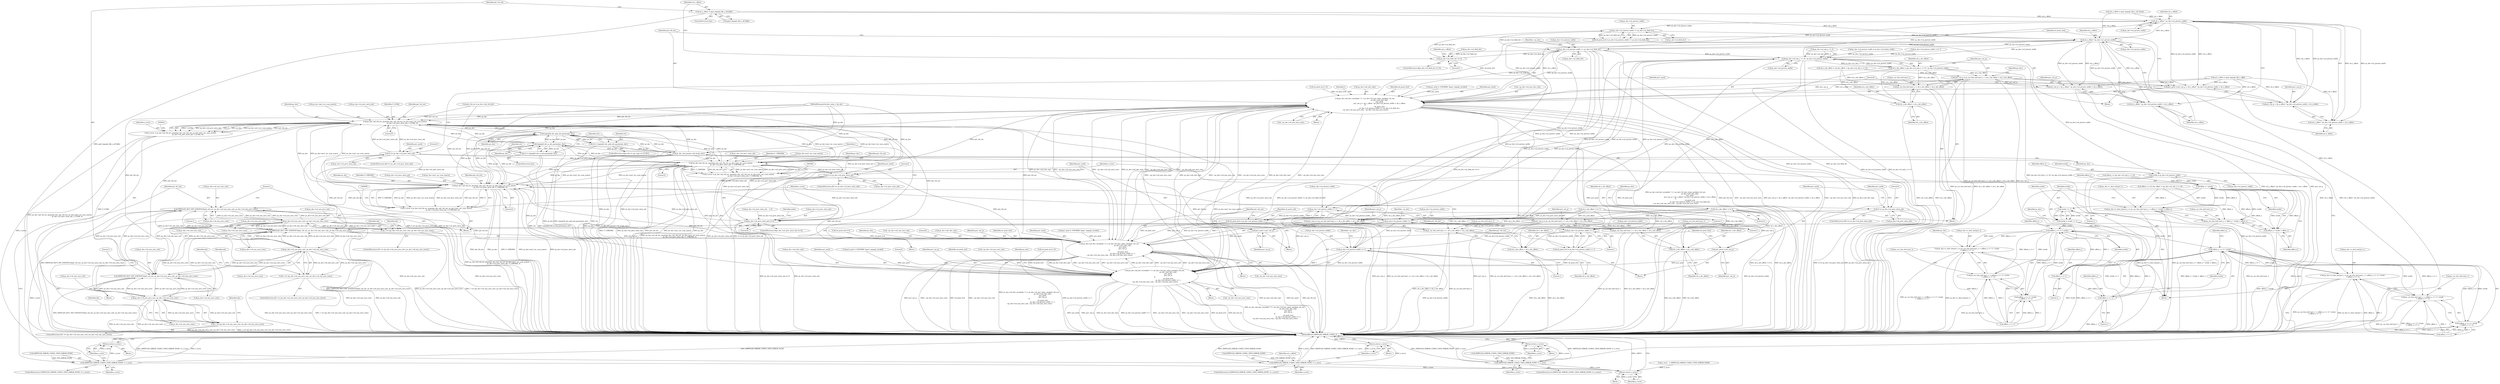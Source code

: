 digraph "0_Android_58a6822d7140137ce957c6d2fc20bae1374186c1@array" {
"1000446" [label="(Call,u4_y_offset = gai2_impeg2_blk_y_off_fld[i])"];
"1000490" [label="(Call,u4_y_offset * ps_dec->u2_picture_width)"];
"1000485" [label="(Call,pu1_pred = pu1_out_p + u4_y_offset * ps_dec->u2_picture_width + u4_x_offset)"];
"1000515" [label="(Call,ps_dec->pf_idct_recon[idx * 2 + ps_dec->i4_last_value_one](pi2_vld_out,\n                                                            ps_dec->ai2_idct_stg1,\n                                                            pu1_pred,\n                                                            pu1_out_p + u4_y_offset * ps_dec->u2_picture_width + u4_x_offset,\n 8,\n                                                            u4_pred_strd,\n                                                            ps_dec->u2_picture_width << ps_dec->u2_field_dct,\n ~ps_dec->u4_non_zero_cols, ~ps_dec->u4_non_zero_rows))"];
"1000409" [label="(Call,ps_dec->pf_vld_inv_quant(ps_dec, pi2_vld_out, ps_dec->pu1_inv_scan_matrix,\n                              ps_dec->u2_prev_intra_mb, Y_LUMA, 0))"];
"1000213" [label="(Call,impeg2d_dec_pnb_mb_params(ps_dec))"];
"1000211" [label="(Call,ret = impeg2d_dec_pnb_mb_params(ps_dec))"];
"1000218" [label="(Call,impeg2d_dec_p_mb_params(ps_dec))"];
"1000216" [label="(Call,ret = impeg2d_dec_p_mb_params(ps_dec))"];
"1000380" [label="(Call,ps_dec_mb_params->pf_mc(ps_dec))"];
"1000571" [label="(Call,ps_dec->pf_vld_inv_quant(ps_dec, pi2_vld_out, ps_dec->pu1_inv_scan_matrix,\n                          ps_dec->u2_prev_intra_mb, U_CHROMA, 0))"];
"1000569" [label="(Call,e_error = ps_dec->pf_vld_inv_quant(ps_dec, pi2_vld_out, ps_dec->pu1_inv_scan_matrix,\n                          ps_dec->u2_prev_intra_mb, U_CHROMA, 0))"];
"1000583" [label="(Call,(IMPEG2D_ERROR_CODES_T)IVD_ERROR_NONE != e_error)"];
"1000589" [label="(Return,return e_error;)"];
"1000840" [label="(Return,return e_error;)"];
"1000591" [label="(Call,IMPEG2D_IDCT_INP_STATISTICS(pi2_vld_out, ps_dec->u4_non_zero_cols, ps_dec->u4_non_zero_rows))"];
"1000604" [label="(Call,ps_dec->u4_non_zero_cols | ps_dec->u4_non_zero_rows)"];
"1000451" [label="(Call,IMPEG2D_IDCT_INP_STATISTICS(pi2_vld_out, ps_dec->u4_non_zero_cols, ps_dec->u4_non_zero_rows))"];
"1000464" [label="(Call,ps_dec->u4_non_zero_cols | ps_dec->u4_non_zero_rows)"];
"1000462" [label="(Call,1 == (ps_dec->u4_non_zero_cols | ps_dec->u4_non_zero_rows))"];
"1000705" [label="(Call,IMPEG2D_IDCT_INP_STATISTICS(pi2_vld_out, ps_dec->u4_non_zero_cols, ps_dec->u4_non_zero_rows))"];
"1000718" [label="(Call,ps_dec->u4_non_zero_cols | ps_dec->u4_non_zero_rows)"];
"1000716" [label="(Call,1 == (ps_dec->u4_non_zero_cols | ps_dec->u4_non_zero_rows))"];
"1000759" [label="(Call,ps_dec->pf_idct_recon[idx * 2 + ps_dec->i4_last_value_one](pi2_vld_out,\n                                                        ps_dec->ai2_idct_stg1,\n                                                        pu1_pred,\n                                                        pu1_out_p,\n 8,\n                                                        u4_pred_strd,\n                                                        ps_dec->u2_picture_width >> 1,\n ~ps_dec->u4_non_zero_cols, ~ps_dec->u4_non_zero_rows))"];
"1000645" [label="(Call,ps_dec->pf_idct_recon[idx * 2 + ps_dec->i4_last_value_one](pi2_vld_out,\n                                                        ps_dec->ai2_idct_stg1,\n                                                        pu1_pred,\n                                                        pu1_out_p,\n 8,\n                                                        u4_pred_strd,\n                                                        ps_dec->u2_picture_width >> 1,\n ~ps_dec->u4_non_zero_cols, ~ps_dec->u4_non_zero_rows))"];
"1000685" [label="(Call,ps_dec->pf_vld_inv_quant(ps_dec, pi2_vld_out, ps_dec->pu1_inv_scan_matrix,\n                          ps_dec->u2_prev_intra_mb, V_CHROMA, 0))"];
"1000683" [label="(Call,e_error = ps_dec->pf_vld_inv_quant(ps_dec, pi2_vld_out, ps_dec->pu1_inv_scan_matrix,\n                          ps_dec->u2_prev_intra_mb, V_CHROMA, 0))"];
"1000697" [label="(Call,(IMPEG2D_ERROR_CODES_T)IVD_ERROR_NONE != e_error)"];
"1000703" [label="(Return,return e_error;)"];
"1000733" [label="(Call,0 == ps_dec->u2_prev_intra_mb)"];
"1000261" [label="(Call,ps_dec->u2_prev_intra_mb == 0)"];
"1000602" [label="(Call,1 == (ps_dec->u4_non_zero_cols | ps_dec->u4_non_zero_rows))"];
"1000619" [label="(Call,0 == ps_dec->u2_prev_intra_mb)"];
"1000407" [label="(Call,e_error = ps_dec->pf_vld_inv_quant(ps_dec, pi2_vld_out, ps_dec->pu1_inv_scan_matrix,\n                              ps_dec->u2_prev_intra_mb, Y_LUMA, 0))"];
"1000421" [label="(Call,(IMPEG2D_ERROR_CODES_T)IVD_ERROR_NONE != e_error)"];
"1000427" [label="(Return,return e_error;)"];
"1000479" [label="(Call,0 == ps_dec->u2_prev_intra_mb)"];
"1000487" [label="(Call,pu1_out_p + u4_y_offset * ps_dec->u2_picture_width + u4_x_offset)"];
"1000489" [label="(Call,u4_y_offset * ps_dec->u2_picture_width + u4_x_offset)"];
"1000498" [label="(Call,ps_dec->u2_picture_width << ps_dec->u2_field_dct)"];
"1000496" [label="(Call,u4_pred_strd = ps_dec->u2_picture_width << ps_dec->u2_field_dct)"];
"1000524" [label="(Call,u4_y_offset * ps_dec->u2_picture_width)"];
"1000521" [label="(Call,pu1_out_p + u4_y_offset * ps_dec->u2_picture_width + u4_x_offset)"];
"1000523" [label="(Call,u4_y_offset * ps_dec->u2_picture_width + u4_x_offset)"];
"1000532" [label="(Call,ps_dec->u2_picture_width << ps_dec->u2_field_dct)"];
"1000242" [label="(Call,(ps_dec->u2_mb_y << 4) * ps_dec->u2_picture_width)"];
"1000240" [label="(Call,u4_y_dst_offset = (ps_dec->u2_mb_y << 4) * ps_dec->u2_picture_width)"];
"1000251" [label="(Call,pu1_out_p = ps_cur_frm_buf->pu1_y + u4_x_dst_offset + u4_y_dst_offset)"];
"1000253" [label="(Call,ps_cur_frm_buf->pu1_y + u4_x_dst_offset + u4_y_dst_offset)"];
"1000257" [label="(Call,u4_x_dst_offset + u4_y_dst_offset)"];
"1000548" [label="(Call,u4_y_dst_offset >>= 2)"];
"1000560" [label="(Call,pu1_out_p = ps_cur_frm_buf->pu1_u + u4_x_dst_offset + u4_y_dst_offset)"];
"1000625" [label="(Call,pu1_pred = pu1_out_p)"];
"1000562" [label="(Call,ps_cur_frm_buf->pu1_u + u4_x_dst_offset + u4_y_dst_offset)"];
"1000566" [label="(Call,u4_x_dst_offset + u4_y_dst_offset)"];
"1000674" [label="(Call,pu1_out_p = ps_cur_frm_buf->pu1_v + u4_x_dst_offset + u4_y_dst_offset)"];
"1000739" [label="(Call,pu1_pred = pu1_out_p)"];
"1000676" [label="(Call,ps_cur_frm_buf->pu1_v + u4_x_dst_offset + u4_y_dst_offset)"];
"1000680" [label="(Call,u4_x_dst_offset + u4_y_dst_offset)"];
"1000301" [label="(Call,stride = ps_dec->u2_picture_width)"];
"1000333" [label="(Call,offset_y * stride)"];
"1000322" [label="(Call,ps_dec->s_dest_buf.pu1_y = ps_cur_frm_buf->pu1_y + offset_y * stride + offset_x)"];
"1000328" [label="(Call,ps_cur_frm_buf->pu1_y + offset_y * stride + offset_x)"];
"1000332" [label="(Call,offset_y * stride + offset_x)"];
"1000339" [label="(Call,stride >> 1)"];
"1000337" [label="(Call,stride = stride >> 1)"];
"1000353" [label="(Call,(offset_y >> 1) * stride)"];
"1000342" [label="(Call,ps_dec->s_dest_buf.pu1_u = ps_cur_frm_buf->pu1_u + (offset_y >> 1) * stride\n + (offset_x >> 1))"];
"1000348" [label="(Call,ps_cur_frm_buf->pu1_u + (offset_y >> 1) * stride\n + (offset_x >> 1))"];
"1000352" [label="(Call,(offset_y >> 1) * stride\n + (offset_x >> 1))"];
"1000372" [label="(Call,(offset_y >> 1) * stride)"];
"1000361" [label="(Call,ps_dec->s_dest_buf.pu1_v = ps_cur_frm_buf->pu1_v + (offset_y >> 1) * stride\n + (offset_x >> 1))"];
"1000367" [label="(Call,ps_cur_frm_buf->pu1_v + (offset_y >> 1) * stride\n + (offset_x >> 1))"];
"1000371" [label="(Call,(offset_y >> 1) * stride\n + (offset_x >> 1))"];
"1000354" [label="(Call,offset_y >> 1)"];
"1000373" [label="(Call,offset_y >> 1)"];
"1000630" [label="(Call,ps_dec->u2_picture_width >> 1)"];
"1000628" [label="(Call,u4_pred_strd = ps_dec->u2_picture_width >> 1)"];
"1000654" [label="(Call,ps_dec->u2_picture_width >> 1)"];
"1000744" [label="(Call,ps_dec->u2_picture_width >> 1)"];
"1000742" [label="(Call,u4_pred_strd = ps_dec->u2_picture_width >> 1)"];
"1000768" [label="(Call,ps_dec->u2_picture_width >> 1)"];
"1000435" [label="(Call,ps_dec->u2_field_dct == 0)"];
"1000561" [label="(Identifier,pu1_out_p)"];
"1000761" [label="(Call,ps_dec->ai2_idct_stg1)"];
"1000265" [label="(Literal,0)"];
"1000453" [label="(Call,ps_dec->u4_non_zero_cols)"];
"1000715" [label="(ControlStructure,if(1 == (ps_dec->u4_non_zero_cols | ps_dec->u4_non_zero_rows)))"];
"1000681" [label="(Identifier,u4_x_dst_offset)"];
"1000515" [label="(Call,ps_dec->pf_idct_recon[idx * 2 + ps_dec->i4_last_value_one](pi2_vld_out,\n                                                            ps_dec->ai2_idct_stg1,\n                                                            pu1_pred,\n                                                            pu1_out_p + u4_y_offset * ps_dec->u2_picture_width + u4_x_offset,\n 8,\n                                                            u4_pred_strd,\n                                                            ps_dec->u2_picture_width << ps_dec->u2_field_dct,\n ~ps_dec->u4_non_zero_cols, ~ps_dec->u4_non_zero_rows))"];
"1000464" [label="(Call,ps_dec->u4_non_zero_cols | ps_dec->u4_non_zero_rows)"];
"1000243" [label="(Call,ps_dec->u2_mb_y << 4)"];
"1000340" [label="(Identifier,stride)"];
"1000533" [label="(Call,ps_dec->u2_picture_width)"];
"1000371" [label="(Call,(offset_y >> 1) * stride\n + (offset_x >> 1))"];
"1000375" [label="(Literal,1)"];
"1000590" [label="(Identifier,e_error)"];
"1000127" [label="(Call,pi2_vld_out = ps_dec->ai2_vld_buf)"];
"1000451" [label="(Call,IMPEG2D_IDCT_INP_STATISTICS(pi2_vld_out, ps_dec->u4_non_zero_cols, ps_dec->u4_non_zero_rows))"];
"1000764" [label="(Identifier,pu1_pred)"];
"1000526" [label="(Call,ps_dec->u2_picture_width)"];
"1000680" [label="(Call,u4_x_dst_offset + u4_y_dst_offset)"];
"1000686" [label="(Identifier,ps_dec)"];
"1000362" [label="(Call,ps_dec->s_dest_buf.pu1_v)"];
"1000628" [label="(Call,u4_pred_strd = ps_dec->u2_picture_width >> 1)"];
"1000582" [label="(ControlStructure,if ((IMPEG2D_ERROR_CODES_T)IVD_ERROR_NONE != e_error))"];
"1000376" [label="(Identifier,stride)"];
"1000573" [label="(Identifier,pi2_vld_out)"];
"1000487" [label="(Call,pu1_out_p + u4_y_offset * ps_dec->u2_picture_width + u4_x_offset)"];
"1000694" [label="(Identifier,V_CHROMA)"];
"1000495" [label="(Identifier,u4_x_offset)"];
"1000739" [label="(Call,pu1_pred = pu1_out_p)"];
"1000254" [label="(Call,ps_cur_frm_buf->pu1_y)"];
"1000555" [label="(Identifier,ps_dec)"];
"1000684" [label="(Identifier,e_error)"];
"1000691" [label="(Call,ps_dec->u2_prev_intra_mb)"];
"1000568" [label="(Identifier,u4_y_dst_offset)"];
"1000345" [label="(Identifier,ps_dec)"];
"1000485" [label="(Call,pu1_pred = pu1_out_p + u4_y_offset * ps_dec->u2_picture_width + u4_x_offset)"];
"1000675" [label="(Identifier,pu1_out_p)"];
"1000577" [label="(Call,ps_dec->u2_prev_intra_mb)"];
"1000492" [label="(Call,ps_dec->u2_picture_width)"];
"1000741" [label="(Identifier,pu1_out_p)"];
"1000377" [label="(Call,offset_x >> 1)"];
"1000713" [label="(Block,)"];
"1000352" [label="(Call,(offset_y >> 1) * stride\n + (offset_x >> 1))"];
"1000532" [label="(Call,ps_dec->u2_picture_width << ps_dec->u2_field_dct)"];
"1000734" [label="(Literal,0)"];
"1000752" [label="(Identifier,pu1_pred)"];
"1000415" [label="(Call,ps_dec->u2_prev_intra_mb)"];
"1000218" [label="(Call,impeg2d_dec_p_mb_params(ps_dec))"];
"1000336" [label="(Identifier,offset_x)"];
"1000601" [label="(ControlStructure,if(1 == (ps_dec->u4_non_zero_cols | ps_dec->u4_non_zero_rows)))"];
"1000491" [label="(Identifier,u4_y_offset)"];
"1000122" [label="(Call,e_error   = (IMPEG2D_ERROR_CODES_T)IVD_ERROR_NONE)"];
"1000702" [label="(Block,)"];
"1000436" [label="(Call,ps_dec->u2_field_dct)"];
"1000608" [label="(Call,ps_dec->u4_non_zero_rows)"];
"1000688" [label="(Call,ps_dec->pu1_inv_scan_matrix)"];
"1000658" [label="(Literal,1)"];
"1000517" [label="(Call,ps_dec->ai2_idct_stg1)"];
"1000748" [label="(Literal,1)"];
"1000703" [label="(Return,return e_error;)"];
"1000361" [label="(Call,ps_dec->s_dest_buf.pu1_v = ps_cur_frm_buf->pu1_v + (offset_y >> 1) * stride\n + (offset_x >> 1))"];
"1000726" [label="(Identifier,idx)"];
"1000542" [label="(Call,~ps_dec->u4_non_zero_rows)"];
"1000307" [label="(Identifier,offset_x)"];
"1000591" [label="(Call,IMPEG2D_IDCT_INP_STATISTICS(pi2_vld_out, ps_dec->u4_non_zero_cols, ps_dec->u4_non_zero_rows))"];
"1000776" [label="(Call,~ps_dec->u4_non_zero_rows)"];
"1000418" [label="(Identifier,Y_LUMA)"];
"1000479" [label="(Call,0 == ps_dec->u2_prev_intra_mb)"];
"1000625" [label="(Call,pu1_pred = pu1_out_p)"];
"1000751" [label="(Call,pu1_pred = (UWORD8 *)gau1_impeg2_zerobuf)"];
"1000683" [label="(Call,e_error = ps_dec->pf_vld_inv_quant(ps_dec, pi2_vld_out, ps_dec->pu1_inv_scan_matrix,\n                          ps_dec->u2_prev_intra_mb, V_CHROMA, 0))"];
"1000605" [label="(Call,ps_dec->u4_non_zero_cols)"];
"1000530" [label="(Literal,8)"];
"1000705" [label="(Call,IMPEG2D_IDCT_INP_STATISTICS(pi2_vld_out, ps_dec->u4_non_zero_cols, ps_dec->u4_non_zero_rows))"];
"1000650" [label="(Identifier,pu1_pred)"];
"1000502" [label="(Call,ps_dec->u2_field_dct)"];
"1000645" [label="(Call,ps_dec->pf_idct_recon[idx * 2 + ps_dec->i4_last_value_one](pi2_vld_out,\n                                                        ps_dec->ai2_idct_stg1,\n                                                        pu1_pred,\n                                                        pu1_out_p,\n 8,\n                                                        u4_pred_strd,\n                                                        ps_dec->u2_picture_width >> 1,\n ~ps_dec->u4_non_zero_cols, ~ps_dec->u4_non_zero_rows))"];
"1000620" [label="(Literal,0)"];
"1000583" [label="(Call,(IMPEG2D_ERROR_CODES_T)IVD_ERROR_NONE != e_error)"];
"1000302" [label="(Identifier,stride)"];
"1000461" [label="(ControlStructure,if(1 == (ps_dec->u4_non_zero_cols | ps_dec->u4_non_zero_rows)))"];
"1000359" [label="(Identifier,offset_x)"];
"1000421" [label="(Call,(IMPEG2D_ERROR_CODES_T)IVD_ERROR_NONE != e_error)"];
"1000634" [label="(Literal,1)"];
"1000435" [label="(Call,ps_dec->u2_field_dct == 0)"];
"1000587" [label="(Identifier,e_error)"];
"1000478" [label="(ControlStructure,if(0 == ps_dec->u2_prev_intra_mb))"];
"1000630" [label="(Call,ps_dec->u2_picture_width >> 1)"];
"1000498" [label="(Call,ps_dec->u2_picture_width << ps_dec->u2_field_dct)"];
"1000356" [label="(Literal,1)"];
"1000266" [label="(Block,)"];
"1000569" [label="(Call,e_error = ps_dec->pf_vld_inv_quant(ps_dec, pi2_vld_out, ps_dec->pu1_inv_scan_matrix,\n                          ps_dec->u2_prev_intra_mb, U_CHROMA, 0))"];
"1000212" [label="(Identifier,ret)"];
"1000205" [label="(ControlStructure,if(ps_dec->e_pic_type == B_PIC))"];
"1000354" [label="(Call,offset_y >> 1)"];
"1000253" [label="(Call,ps_cur_frm_buf->pu1_y + u4_x_dst_offset + u4_y_dst_offset)"];
"1000769" [label="(Call,ps_dec->u2_picture_width)"];
"1000603" [label="(Literal,1)"];
"1000716" [label="(Call,1 == (ps_dec->u4_non_zero_cols | ps_dec->u4_non_zero_rows))"];
"1000766" [label="(Literal,8)"];
"1000422" [label="(Call,(IMPEG2D_ERROR_CODES_T)IVD_ERROR_NONE)"];
"1000323" [label="(Call,ps_dec->s_dest_buf.pu1_y)"];
"1000677" [label="(Call,ps_cur_frm_buf->pu1_v)"];
"1000774" [label="(Identifier,~ps_dec)"];
"1000428" [label="(Identifier,e_error)"];
"1000531" [label="(Identifier,u4_pred_strd)"];
"1000637" [label="(Call,pu1_pred = (UWORD8 *)gau1_impeg2_zerobuf)"];
"1000760" [label="(Identifier,pi2_vld_out)"];
"1000536" [label="(Call,ps_dec->u2_field_dct)"];
"1000322" [label="(Call,ps_dec->s_dest_buf.pu1_y = ps_cur_frm_buf->pu1_y + offset_y * stride + offset_x)"];
"1000434" [label="(ControlStructure,if(ps_dec->u2_field_dct == 0))"];
"1000459" [label="(Block,)"];
"1000581" [label="(Literal,0)"];
"1000687" [label="(Identifier,pi2_vld_out)"];
"1000744" [label="(Call,ps_dec->u2_picture_width >> 1)"];
"1000216" [label="(Call,ret = impeg2d_dec_p_mb_params(ps_dec))"];
"1000349" [label="(Call,ps_cur_frm_buf->pu1_u)"];
"1000550" [label="(Literal,2)"];
"1000165" [label="(Call,ps_dec->u2_picture_width <<= 1)"];
"1000231" [label="(Call,u4_x_dst_offset = u4_frm_offset + (ps_dec->u2_mb_x << 4))"];
"1000481" [label="(Call,ps_dec->u2_prev_intra_mb)"];
"1000217" [label="(Identifier,ret)"];
"1000618" [label="(ControlStructure,if(0 == ps_dec->u2_prev_intra_mb))"];
"1000499" [label="(Call,ps_dec->u2_picture_width)"];
"1000259" [label="(Identifier,u4_y_dst_offset)"];
"1000353" [label="(Call,(offset_y >> 1) * stride)"];
"1000697" [label="(Call,(IMPEG2D_ERROR_CODES_T)IVD_ERROR_NONE != e_error)"];
"1000730" [label="(Identifier,idx)"];
"1000642" [label="(Call,u4_pred_strd = 8)"];
"1000772" [label="(Literal,1)"];
"1000674" [label="(Call,pu1_out_p = ps_cur_frm_buf->pu1_v + u4_x_dst_offset + u4_y_dst_offset)"];
"1000669" [label="(Identifier,ps_dec)"];
"1000682" [label="(Identifier,u4_y_dst_offset)"];
"1000329" [label="(Call,ps_cur_frm_buf->pu1_y)"];
"1000593" [label="(Call,ps_dec->u4_non_zero_cols)"];
"1000719" [label="(Call,ps_dec->u4_non_zero_cols)"];
"1000733" [label="(Call,0 == ps_dec->u2_prev_intra_mb)"];
"1000357" [label="(Identifier,stride)"];
"1000589" [label="(Return,return e_error;)"];
"1000521" [label="(Call,pu1_out_p + u4_y_offset * ps_dec->u2_picture_width + u4_x_offset)"];
"1000430" [label="(Identifier,u4_x_offset)"];
"1000710" [label="(Call,ps_dec->u4_non_zero_rows)"];
"1000373" [label="(Call,offset_y >> 1)"];
"1000448" [label="(Call,gai2_impeg2_blk_y_off_fld[i])"];
"1000105" [label="(MethodParameterIn,dec_state_t *ps_dec)"];
"1000446" [label="(Call,u4_y_offset = gai2_impeg2_blk_y_off_fld[i])"];
"1000765" [label="(Identifier,pu1_out_p)"];
"1000659" [label="(Call,~ps_dec->u4_non_zero_cols)"];
"1000695" [label="(Literal,0)"];
"1000559" [label="(Block,)"];
"1000488" [label="(Identifier,pu1_out_p)"];
"1000497" [label="(Identifier,u4_pred_strd)"];
"1000571" [label="(Call,ps_dec->pf_vld_inv_quant(ps_dec, pi2_vld_out, ps_dec->pu1_inv_scan_matrix,\n                          ps_dec->u2_prev_intra_mb, U_CHROMA, 0))"];
"1000740" [label="(Identifier,pu1_pred)"];
"1000529" [label="(Identifier,u4_x_offset)"];
"1000767" [label="(Identifier,u4_pred_strd)"];
"1000580" [label="(Identifier,U_CHROMA)"];
"1000463" [label="(Literal,1)"];
"1000439" [label="(Literal,0)"];
"1000507" [label="(Call,pu1_pred = (UWORD8 *)gau1_impeg2_zerobuf)"];
"1000685" [label="(Call,ps_dec->pf_vld_inv_quant(ps_dec, pi2_vld_out, ps_dec->pu1_inv_scan_matrix,\n                          ps_dec->u2_prev_intra_mb, V_CHROMA, 0))"];
"1000368" [label="(Call,ps_cur_frm_buf->pu1_v)"];
"1000355" [label="(Identifier,offset_y)"];
"1000486" [label="(Identifier,pu1_pred)"];
"1000106" [label="(Block,)"];
"1000221" [label="(Identifier,ret)"];
"1000151" [label="(Call,ps_dec->u2_picture_width = ps_dec->u2_frame_width)"];
"1000332" [label="(Call,offset_y * stride + offset_x)"];
"1000315" [label="(Call,offset_y = (ps_dec->u2_mb_y << 4))"];
"1000425" [label="(Identifier,e_error)"];
"1000374" [label="(Identifier,offset_y)"];
"1000722" [label="(Call,ps_dec->u4_non_zero_rows)"];
"1000696" [label="(ControlStructure,if ((IMPEG2D_ERROR_CODES_T)IVD_ERROR_NONE != e_error))"];
"1000599" [label="(Block,)"];
"1000380" [label="(Call,ps_dec_mb_params->pf_mc(ps_dec))"];
"1000616" [label="(Identifier,idx)"];
"1000743" [label="(Identifier,u4_pred_strd)"];
"1000426" [label="(Block,)"];
"1000588" [label="(Block,)"];
"1000570" [label="(Identifier,e_error)"];
"1000240" [label="(Call,u4_y_dst_offset = (ps_dec->u2_mb_y << 4) * ps_dec->u2_picture_width)"];
"1000141" [label="(Call,ps_dec->u2_prev_intra_mb    = 0)"];
"1000842" [label="(MethodReturn,IMPEG2D_ERROR_CODES_T)"];
"1000840" [label="(Return,return e_error;)"];
"1000520" [label="(Identifier,pu1_pred)"];
"1000629" [label="(Identifier,u4_pred_strd)"];
"1000407" [label="(Call,e_error = ps_dec->pf_vld_inv_quant(ps_dec, pi2_vld_out, ps_dec->pu1_inv_scan_matrix,\n                              ps_dec->u2_prev_intra_mb, Y_LUMA, 0))"];
"1000328" [label="(Call,ps_cur_frm_buf->pu1_y + offset_y * stride + offset_x)"];
"1000516" [label="(Identifier,pi2_vld_out)"];
"1000411" [label="(Identifier,pi2_vld_out)"];
"1000701" [label="(Identifier,e_error)"];
"1000408" [label="(Identifier,e_error)"];
"1000342" [label="(Call,ps_dec->s_dest_buf.pu1_u = ps_cur_frm_buf->pu1_u + (offset_y >> 1) * stride\n + (offset_x >> 1))"];
"1000631" [label="(Call,ps_dec->u2_picture_width)"];
"1000548" [label="(Call,u4_y_dst_offset >>= 2)"];
"1000419" [label="(Literal,0)"];
"1000257" [label="(Call,u4_x_dst_offset + u4_y_dst_offset)"];
"1000211" [label="(Call,ret = impeg2d_dec_pnb_mb_params(ps_dec))"];
"1000406" [label="(Block,)"];
"1000272" [label="(Identifier,index)"];
"1000241" [label="(Identifier,u4_y_dst_offset)"];
"1000263" [label="(Identifier,ps_dec)"];
"1000489" [label="(Call,u4_y_offset * ps_dec->u2_picture_width + u4_x_offset)"];
"1000627" [label="(Identifier,pu1_out_p)"];
"1000704" [label="(Identifier,e_error)"];
"1000626" [label="(Identifier,pu1_pred)"];
"1000335" [label="(Identifier,stride)"];
"1000745" [label="(Call,ps_dec->u2_picture_width)"];
"1000718" [label="(Call,ps_dec->u4_non_zero_cols | ps_dec->u4_non_zero_rows)"];
"1000183" [label="(Block,)"];
"1000348" [label="(Call,ps_cur_frm_buf->pu1_u + (offset_y >> 1) * stride\n + (offset_x >> 1))"];
"1000334" [label="(Identifier,offset_y)"];
"1000673" [label="(Block,)"];
"1000660" [label="(Identifier,~ps_dec)"];
"1000214" [label="(Identifier,ps_dec)"];
"1000364" [label="(Identifier,ps_dec)"];
"1000252" [label="(Identifier,pu1_out_p)"];
"1000574" [label="(Call,ps_dec->pu1_inv_scan_matrix)"];
"1000717" [label="(Literal,1)"];
"1000646" [label="(Identifier,pi2_vld_out)"];
"1000584" [label="(Call,(IMPEG2D_ERROR_CODES_T)IVD_ERROR_NONE)"];
"1000462" [label="(Call,1 == (ps_dec->u4_non_zero_cols | ps_dec->u4_non_zero_rows))"];
"1000706" [label="(Identifier,pi2_vld_out)"];
"1000768" [label="(Call,ps_dec->u2_picture_width >> 1)"];
"1000429" [label="(Call,u4_x_offset = gai2_impeg2_blk_x_off[i])"];
"1000248" [label="(Call,ps_dec->u2_picture_width)"];
"1000624" [label="(Block,)"];
"1000549" [label="(Identifier,u4_y_dst_offset)"];
"1000338" [label="(Identifier,stride)"];
"1000468" [label="(Call,ps_dec->u4_non_zero_rows)"];
"1000619" [label="(Call,0 == ps_dec->u2_prev_intra_mb)"];
"1000420" [label="(ControlStructure,if ((IMPEG2D_ERROR_CODES_T)IVD_ERROR_NONE != e_error))"];
"1000452" [label="(Identifier,pi2_vld_out)"];
"1000773" [label="(Call,~ps_dec->u4_non_zero_cols)"];
"1000496" [label="(Call,u4_pred_strd = ps_dec->u2_picture_width << ps_dec->u2_field_dct)"];
"1000456" [label="(Call,ps_dec->u4_non_zero_rows)"];
"1000781" [label="(Identifier,ps_dec)"];
"1000343" [label="(Call,ps_dec->s_dest_buf.pu1_u)"];
"1000742" [label="(Call,u4_pred_strd = ps_dec->u2_picture_width >> 1)"];
"1000476" [label="(Identifier,idx)"];
"1000638" [label="(Identifier,pu1_pred)"];
"1000563" [label="(Call,ps_cur_frm_buf->pu1_u)"];
"1000539" [label="(Call,~ps_dec->u4_non_zero_cols)"];
"1000219" [label="(Identifier,ps_dec)"];
"1000652" [label="(Literal,8)"];
"1000410" [label="(Identifier,ps_dec)"];
"1000655" [label="(Call,ps_dec->u2_picture_width)"];
"1000465" [label="(Call,ps_dec->u4_non_zero_cols)"];
"1000654" [label="(Call,ps_dec->u2_picture_width >> 1)"];
"1000303" [label="(Call,ps_dec->u2_picture_width)"];
"1000242" [label="(Call,(ps_dec->u2_mb_y << 4) * ps_dec->u2_picture_width)"];
"1000602" [label="(Call,1 == (ps_dec->u4_non_zero_cols | ps_dec->u4_non_zero_rows))"];
"1000545" [label="(Call,u4_x_dst_offset >>= 1)"];
"1000251" [label="(Call,pu1_out_p = ps_cur_frm_buf->pu1_y + u4_x_dst_offset + u4_y_dst_offset)"];
"1000333" [label="(Call,offset_y * stride)"];
"1000447" [label="(Identifier,u4_y_offset)"];
"1000604" [label="(Call,ps_dec->u4_non_zero_cols | ps_dec->u4_non_zero_rows)"];
"1000756" [label="(Call,u4_pred_strd = 8)"];
"1000525" [label="(Identifier,u4_y_offset)"];
"1000560" [label="(Call,pu1_out_p = ps_cur_frm_buf->pu1_u + u4_x_dst_offset + u4_y_dst_offset)"];
"1000647" [label="(Call,ps_dec->ai2_idct_stg1)"];
"1000213" [label="(Call,impeg2d_dec_pnb_mb_params(ps_dec))"];
"1000440" [label="(Call,u4_y_offset = gai2_impeg2_blk_y_off_frm[i])"];
"1000512" [label="(Call,u4_pred_strd = 8)"];
"1000651" [label="(Identifier,pu1_out_p)"];
"1000258" [label="(Identifier,u4_x_dst_offset)"];
"1000480" [label="(Literal,0)"];
"1000759" [label="(Call,ps_dec->pf_idct_recon[idx * 2 + ps_dec->i4_last_value_one](pi2_vld_out,\n                                                        ps_dec->ai2_idct_stg1,\n                                                        pu1_pred,\n                                                        pu1_out_p,\n 8,\n                                                        u4_pred_strd,\n                                                        ps_dec->u2_picture_width >> 1,\n ~ps_dec->u4_non_zero_cols, ~ps_dec->u4_non_zero_rows))"];
"1000662" [label="(Call,~ps_dec->u4_non_zero_rows)"];
"1000260" [label="(ControlStructure,if(ps_dec->u2_prev_intra_mb == 0))"];
"1000427" [label="(Return,return e_error;)"];
"1000738" [label="(Block,)"];
"1000262" [label="(Call,ps_dec->u2_prev_intra_mb)"];
"1000522" [label="(Identifier,pu1_out_p)"];
"1000301" [label="(Call,stride = ps_dec->u2_picture_width)"];
"1000441" [label="(Identifier,u4_y_offset)"];
"1000621" [label="(Call,ps_dec->u2_prev_intra_mb)"];
"1000390" [label="(Identifier,i)"];
"1000707" [label="(Call,ps_dec->u4_non_zero_cols)"];
"1000735" [label="(Call,ps_dec->u2_prev_intra_mb)"];
"1000540" [label="(Identifier,~ps_dec)"];
"1000562" [label="(Call,ps_cur_frm_buf->pu1_u + u4_x_dst_offset + u4_y_dst_offset)"];
"1000306" [label="(Call,offset_x = u4_frm_offset + (ps_dec->u2_mb_x << 4))"];
"1000367" [label="(Call,ps_cur_frm_buf->pu1_v + (offset_y >> 1) * stride\n + (offset_x >> 1))"];
"1000566" [label="(Call,u4_x_dst_offset + u4_y_dst_offset)"];
"1000524" [label="(Call,u4_y_offset * ps_dec->u2_picture_width)"];
"1000339" [label="(Call,stride >> 1)"];
"1000698" [label="(Call,(IMPEG2D_ERROR_CODES_T)IVD_ERROR_NONE)"];
"1000676" [label="(Call,ps_cur_frm_buf->pu1_v + u4_x_dst_offset + u4_y_dst_offset)"];
"1000592" [label="(Identifier,pi2_vld_out)"];
"1000378" [label="(Identifier,offset_x)"];
"1000358" [label="(Call,offset_x >> 1)"];
"1000596" [label="(Call,ps_dec->u4_non_zero_rows)"];
"1000445" [label="(ControlStructure,else)"];
"1000472" [label="(Identifier,idx)"];
"1000337" [label="(Call,stride = stride >> 1)"];
"1000261" [label="(Call,ps_dec->u2_prev_intra_mb == 0)"];
"1000381" [label="(Identifier,ps_dec)"];
"1000732" [label="(ControlStructure,if(0 == ps_dec->u2_prev_intra_mb))"];
"1000612" [label="(Identifier,idx)"];
"1000384" [label="(Identifier,i)"];
"1000341" [label="(Literal,1)"];
"1000372" [label="(Call,(offset_y >> 1) * stride)"];
"1000508" [label="(Identifier,pu1_pred)"];
"1000523" [label="(Call,u4_y_offset * ps_dec->u2_picture_width + u4_x_offset)"];
"1000484" [label="(Block,)"];
"1000572" [label="(Identifier,ps_dec)"];
"1000841" [label="(Identifier,e_error)"];
"1000412" [label="(Call,ps_dec->pu1_inv_scan_matrix)"];
"1000653" [label="(Identifier,u4_pred_strd)"];
"1000409" [label="(Call,ps_dec->pf_vld_inv_quant(ps_dec, pi2_vld_out, ps_dec->pu1_inv_scan_matrix,\n                              ps_dec->u2_prev_intra_mb, Y_LUMA, 0))"];
"1000567" [label="(Identifier,u4_x_dst_offset)"];
"1000215" [label="(ControlStructure,else)"];
"1000490" [label="(Call,u4_y_offset * ps_dec->u2_picture_width)"];
"1000446" -> "1000445"  [label="AST: "];
"1000446" -> "1000448"  [label="CFG: "];
"1000447" -> "1000446"  [label="AST: "];
"1000448" -> "1000446"  [label="AST: "];
"1000452" -> "1000446"  [label="CFG: "];
"1000446" -> "1000842"  [label="DDG: gai2_impeg2_blk_y_off_fld[i]"];
"1000446" -> "1000490"  [label="DDG: u4_y_offset"];
"1000446" -> "1000524"  [label="DDG: u4_y_offset"];
"1000490" -> "1000489"  [label="AST: "];
"1000490" -> "1000492"  [label="CFG: "];
"1000491" -> "1000490"  [label="AST: "];
"1000492" -> "1000490"  [label="AST: "];
"1000495" -> "1000490"  [label="CFG: "];
"1000490" -> "1000485"  [label="DDG: u4_y_offset"];
"1000490" -> "1000485"  [label="DDG: ps_dec->u2_picture_width"];
"1000490" -> "1000487"  [label="DDG: u4_y_offset"];
"1000490" -> "1000487"  [label="DDG: ps_dec->u2_picture_width"];
"1000490" -> "1000489"  [label="DDG: u4_y_offset"];
"1000490" -> "1000489"  [label="DDG: ps_dec->u2_picture_width"];
"1000440" -> "1000490"  [label="DDG: u4_y_offset"];
"1000242" -> "1000490"  [label="DDG: ps_dec->u2_picture_width"];
"1000532" -> "1000490"  [label="DDG: ps_dec->u2_picture_width"];
"1000490" -> "1000498"  [label="DDG: ps_dec->u2_picture_width"];
"1000490" -> "1000524"  [label="DDG: u4_y_offset"];
"1000485" -> "1000484"  [label="AST: "];
"1000485" -> "1000487"  [label="CFG: "];
"1000486" -> "1000485"  [label="AST: "];
"1000487" -> "1000485"  [label="AST: "];
"1000497" -> "1000485"  [label="CFG: "];
"1000251" -> "1000485"  [label="DDG: pu1_out_p"];
"1000429" -> "1000485"  [label="DDG: u4_x_offset"];
"1000485" -> "1000515"  [label="DDG: pu1_pred"];
"1000515" -> "1000459"  [label="AST: "];
"1000515" -> "1000542"  [label="CFG: "];
"1000516" -> "1000515"  [label="AST: "];
"1000517" -> "1000515"  [label="AST: "];
"1000520" -> "1000515"  [label="AST: "];
"1000521" -> "1000515"  [label="AST: "];
"1000530" -> "1000515"  [label="AST: "];
"1000531" -> "1000515"  [label="AST: "];
"1000532" -> "1000515"  [label="AST: "];
"1000539" -> "1000515"  [label="AST: "];
"1000542" -> "1000515"  [label="AST: "];
"1000390" -> "1000515"  [label="CFG: "];
"1000515" -> "1000842"  [label="DDG: pu1_pred"];
"1000515" -> "1000842"  [label="DDG: u4_pred_strd"];
"1000515" -> "1000842"  [label="DDG: ps_dec->pf_idct_recon[idx * 2 + ps_dec->i4_last_value_one](pi2_vld_out,\n                                                            ps_dec->ai2_idct_stg1,\n                                                            pu1_pred,\n                                                            pu1_out_p + u4_y_offset * ps_dec->u2_picture_width + u4_x_offset,\n 8,\n                                                            u4_pred_strd,\n                                                            ps_dec->u2_picture_width << ps_dec->u2_field_dct,\n ~ps_dec->u4_non_zero_cols, ~ps_dec->u4_non_zero_rows)"];
"1000515" -> "1000842"  [label="DDG: pi2_vld_out"];
"1000515" -> "1000842"  [label="DDG: ~ps_dec->u4_non_zero_rows"];
"1000515" -> "1000842"  [label="DDG: pu1_out_p + u4_y_offset * ps_dec->u2_picture_width + u4_x_offset"];
"1000515" -> "1000842"  [label="DDG: ~ps_dec->u4_non_zero_cols"];
"1000515" -> "1000842"  [label="DDG: ps_dec->ai2_idct_stg1"];
"1000515" -> "1000842"  [label="DDG: ps_dec->u2_picture_width << ps_dec->u2_field_dct"];
"1000515" -> "1000409"  [label="DDG: pi2_vld_out"];
"1000451" -> "1000515"  [label="DDG: pi2_vld_out"];
"1000645" -> "1000515"  [label="DDG: ps_dec->ai2_idct_stg1"];
"1000645" -> "1000515"  [label="DDG: ~ps_dec->u4_non_zero_cols"];
"1000645" -> "1000515"  [label="DDG: ~ps_dec->u4_non_zero_rows"];
"1000759" -> "1000515"  [label="DDG: ps_dec->ai2_idct_stg1"];
"1000759" -> "1000515"  [label="DDG: ~ps_dec->u4_non_zero_cols"];
"1000759" -> "1000515"  [label="DDG: ~ps_dec->u4_non_zero_rows"];
"1000507" -> "1000515"  [label="DDG: pu1_pred"];
"1000251" -> "1000515"  [label="DDG: pu1_out_p"];
"1000524" -> "1000515"  [label="DDG: u4_y_offset"];
"1000524" -> "1000515"  [label="DDG: ps_dec->u2_picture_width"];
"1000429" -> "1000515"  [label="DDG: u4_x_offset"];
"1000512" -> "1000515"  [label="DDG: u4_pred_strd"];
"1000496" -> "1000515"  [label="DDG: u4_pred_strd"];
"1000532" -> "1000515"  [label="DDG: ps_dec->u2_picture_width"];
"1000532" -> "1000515"  [label="DDG: ps_dec->u2_field_dct"];
"1000515" -> "1000571"  [label="DDG: pi2_vld_out"];
"1000515" -> "1000645"  [label="DDG: ps_dec->ai2_idct_stg1"];
"1000515" -> "1000645"  [label="DDG: ~ps_dec->u4_non_zero_cols"];
"1000515" -> "1000645"  [label="DDG: ~ps_dec->u4_non_zero_rows"];
"1000515" -> "1000685"  [label="DDG: pi2_vld_out"];
"1000515" -> "1000759"  [label="DDG: ps_dec->ai2_idct_stg1"];
"1000515" -> "1000759"  [label="DDG: ~ps_dec->u4_non_zero_cols"];
"1000515" -> "1000759"  [label="DDG: ~ps_dec->u4_non_zero_rows"];
"1000409" -> "1000407"  [label="AST: "];
"1000409" -> "1000419"  [label="CFG: "];
"1000410" -> "1000409"  [label="AST: "];
"1000411" -> "1000409"  [label="AST: "];
"1000412" -> "1000409"  [label="AST: "];
"1000415" -> "1000409"  [label="AST: "];
"1000418" -> "1000409"  [label="AST: "];
"1000419" -> "1000409"  [label="AST: "];
"1000407" -> "1000409"  [label="CFG: "];
"1000409" -> "1000842"  [label="DDG: pi2_vld_out"];
"1000409" -> "1000842"  [label="DDG: ps_dec->pu1_inv_scan_matrix"];
"1000409" -> "1000842"  [label="DDG: Y_LUMA"];
"1000409" -> "1000842"  [label="DDG: ps_dec"];
"1000409" -> "1000842"  [label="DDG: ps_dec->u2_prev_intra_mb"];
"1000409" -> "1000213"  [label="DDG: ps_dec"];
"1000409" -> "1000218"  [label="DDG: ps_dec"];
"1000409" -> "1000407"  [label="DDG: Y_LUMA"];
"1000409" -> "1000407"  [label="DDG: ps_dec->u2_prev_intra_mb"];
"1000409" -> "1000407"  [label="DDG: 0"];
"1000409" -> "1000407"  [label="DDG: ps_dec"];
"1000409" -> "1000407"  [label="DDG: ps_dec->pu1_inv_scan_matrix"];
"1000409" -> "1000407"  [label="DDG: pi2_vld_out"];
"1000213" -> "1000409"  [label="DDG: ps_dec"];
"1000380" -> "1000409"  [label="DDG: ps_dec"];
"1000218" -> "1000409"  [label="DDG: ps_dec"];
"1000105" -> "1000409"  [label="DDG: ps_dec"];
"1000645" -> "1000409"  [label="DDG: pi2_vld_out"];
"1000759" -> "1000409"  [label="DDG: pi2_vld_out"];
"1000127" -> "1000409"  [label="DDG: pi2_vld_out"];
"1000571" -> "1000409"  [label="DDG: ps_dec->pu1_inv_scan_matrix"];
"1000685" -> "1000409"  [label="DDG: ps_dec->pu1_inv_scan_matrix"];
"1000261" -> "1000409"  [label="DDG: ps_dec->u2_prev_intra_mb"];
"1000479" -> "1000409"  [label="DDG: ps_dec->u2_prev_intra_mb"];
"1000409" -> "1000451"  [label="DDG: pi2_vld_out"];
"1000409" -> "1000479"  [label="DDG: ps_dec->u2_prev_intra_mb"];
"1000409" -> "1000571"  [label="DDG: ps_dec"];
"1000409" -> "1000571"  [label="DDG: ps_dec->pu1_inv_scan_matrix"];
"1000409" -> "1000685"  [label="DDG: ps_dec"];
"1000409" -> "1000685"  [label="DDG: ps_dec->pu1_inv_scan_matrix"];
"1000213" -> "1000211"  [label="AST: "];
"1000213" -> "1000214"  [label="CFG: "];
"1000214" -> "1000213"  [label="AST: "];
"1000211" -> "1000213"  [label="CFG: "];
"1000213" -> "1000842"  [label="DDG: ps_dec"];
"1000213" -> "1000211"  [label="DDG: ps_dec"];
"1000685" -> "1000213"  [label="DDG: ps_dec"];
"1000380" -> "1000213"  [label="DDG: ps_dec"];
"1000218" -> "1000213"  [label="DDG: ps_dec"];
"1000571" -> "1000213"  [label="DDG: ps_dec"];
"1000105" -> "1000213"  [label="DDG: ps_dec"];
"1000213" -> "1000218"  [label="DDG: ps_dec"];
"1000213" -> "1000380"  [label="DDG: ps_dec"];
"1000213" -> "1000571"  [label="DDG: ps_dec"];
"1000213" -> "1000685"  [label="DDG: ps_dec"];
"1000211" -> "1000205"  [label="AST: "];
"1000212" -> "1000211"  [label="AST: "];
"1000221" -> "1000211"  [label="CFG: "];
"1000211" -> "1000842"  [label="DDG: ret"];
"1000211" -> "1000842"  [label="DDG: impeg2d_dec_pnb_mb_params(ps_dec)"];
"1000218" -> "1000216"  [label="AST: "];
"1000218" -> "1000219"  [label="CFG: "];
"1000219" -> "1000218"  [label="AST: "];
"1000216" -> "1000218"  [label="CFG: "];
"1000218" -> "1000842"  [label="DDG: ps_dec"];
"1000218" -> "1000216"  [label="DDG: ps_dec"];
"1000685" -> "1000218"  [label="DDG: ps_dec"];
"1000380" -> "1000218"  [label="DDG: ps_dec"];
"1000571" -> "1000218"  [label="DDG: ps_dec"];
"1000105" -> "1000218"  [label="DDG: ps_dec"];
"1000218" -> "1000380"  [label="DDG: ps_dec"];
"1000218" -> "1000571"  [label="DDG: ps_dec"];
"1000218" -> "1000685"  [label="DDG: ps_dec"];
"1000216" -> "1000215"  [label="AST: "];
"1000217" -> "1000216"  [label="AST: "];
"1000221" -> "1000216"  [label="CFG: "];
"1000216" -> "1000842"  [label="DDG: ret"];
"1000216" -> "1000842"  [label="DDG: impeg2d_dec_p_mb_params(ps_dec)"];
"1000380" -> "1000266"  [label="AST: "];
"1000380" -> "1000381"  [label="CFG: "];
"1000381" -> "1000380"  [label="AST: "];
"1000384" -> "1000380"  [label="CFG: "];
"1000380" -> "1000842"  [label="DDG: ps_dec_mb_params->pf_mc(ps_dec)"];
"1000380" -> "1000842"  [label="DDG: ps_dec"];
"1000105" -> "1000380"  [label="DDG: ps_dec"];
"1000380" -> "1000571"  [label="DDG: ps_dec"];
"1000380" -> "1000685"  [label="DDG: ps_dec"];
"1000571" -> "1000569"  [label="AST: "];
"1000571" -> "1000581"  [label="CFG: "];
"1000572" -> "1000571"  [label="AST: "];
"1000573" -> "1000571"  [label="AST: "];
"1000574" -> "1000571"  [label="AST: "];
"1000577" -> "1000571"  [label="AST: "];
"1000580" -> "1000571"  [label="AST: "];
"1000581" -> "1000571"  [label="AST: "];
"1000569" -> "1000571"  [label="CFG: "];
"1000571" -> "1000842"  [label="DDG: U_CHROMA"];
"1000571" -> "1000842"  [label="DDG: ps_dec->u2_prev_intra_mb"];
"1000571" -> "1000842"  [label="DDG: ps_dec->pu1_inv_scan_matrix"];
"1000571" -> "1000842"  [label="DDG: ps_dec"];
"1000571" -> "1000842"  [label="DDG: pi2_vld_out"];
"1000571" -> "1000569"  [label="DDG: ps_dec->pu1_inv_scan_matrix"];
"1000571" -> "1000569"  [label="DDG: ps_dec->u2_prev_intra_mb"];
"1000571" -> "1000569"  [label="DDG: ps_dec"];
"1000571" -> "1000569"  [label="DDG: 0"];
"1000571" -> "1000569"  [label="DDG: U_CHROMA"];
"1000571" -> "1000569"  [label="DDG: pi2_vld_out"];
"1000105" -> "1000571"  [label="DDG: ps_dec"];
"1000645" -> "1000571"  [label="DDG: pi2_vld_out"];
"1000759" -> "1000571"  [label="DDG: pi2_vld_out"];
"1000127" -> "1000571"  [label="DDG: pi2_vld_out"];
"1000685" -> "1000571"  [label="DDG: ps_dec->pu1_inv_scan_matrix"];
"1000261" -> "1000571"  [label="DDG: ps_dec->u2_prev_intra_mb"];
"1000479" -> "1000571"  [label="DDG: ps_dec->u2_prev_intra_mb"];
"1000571" -> "1000591"  [label="DDG: pi2_vld_out"];
"1000571" -> "1000619"  [label="DDG: ps_dec->u2_prev_intra_mb"];
"1000571" -> "1000685"  [label="DDG: ps_dec"];
"1000571" -> "1000685"  [label="DDG: ps_dec->pu1_inv_scan_matrix"];
"1000569" -> "1000559"  [label="AST: "];
"1000570" -> "1000569"  [label="AST: "];
"1000585" -> "1000569"  [label="CFG: "];
"1000569" -> "1000842"  [label="DDG: ps_dec->pf_vld_inv_quant(ps_dec, pi2_vld_out, ps_dec->pu1_inv_scan_matrix,\n                          ps_dec->u2_prev_intra_mb, U_CHROMA, 0)"];
"1000569" -> "1000583"  [label="DDG: e_error"];
"1000583" -> "1000582"  [label="AST: "];
"1000583" -> "1000587"  [label="CFG: "];
"1000584" -> "1000583"  [label="AST: "];
"1000587" -> "1000583"  [label="AST: "];
"1000590" -> "1000583"  [label="CFG: "];
"1000592" -> "1000583"  [label="CFG: "];
"1000583" -> "1000842"  [label="DDG: (IMPEG2D_ERROR_CODES_T)IVD_ERROR_NONE != e_error"];
"1000583" -> "1000842"  [label="DDG: (IMPEG2D_ERROR_CODES_T)IVD_ERROR_NONE"];
"1000583" -> "1000842"  [label="DDG: e_error"];
"1000584" -> "1000583"  [label="DDG: IVD_ERROR_NONE"];
"1000583" -> "1000589"  [label="DDG: e_error"];
"1000583" -> "1000840"  [label="DDG: e_error"];
"1000589" -> "1000588"  [label="AST: "];
"1000589" -> "1000590"  [label="CFG: "];
"1000590" -> "1000589"  [label="AST: "];
"1000842" -> "1000589"  [label="CFG: "];
"1000589" -> "1000842"  [label="DDG: <RET>"];
"1000590" -> "1000589"  [label="DDG: e_error"];
"1000840" -> "1000106"  [label="AST: "];
"1000840" -> "1000841"  [label="CFG: "];
"1000841" -> "1000840"  [label="AST: "];
"1000842" -> "1000840"  [label="CFG: "];
"1000840" -> "1000842"  [label="DDG: <RET>"];
"1000841" -> "1000840"  [label="DDG: e_error"];
"1000421" -> "1000840"  [label="DDG: e_error"];
"1000122" -> "1000840"  [label="DDG: e_error"];
"1000697" -> "1000840"  [label="DDG: e_error"];
"1000591" -> "1000559"  [label="AST: "];
"1000591" -> "1000596"  [label="CFG: "];
"1000592" -> "1000591"  [label="AST: "];
"1000593" -> "1000591"  [label="AST: "];
"1000596" -> "1000591"  [label="AST: "];
"1000603" -> "1000591"  [label="CFG: "];
"1000591" -> "1000842"  [label="DDG: IMPEG2D_IDCT_INP_STATISTICS(pi2_vld_out, ps_dec->u4_non_zero_cols, ps_dec->u4_non_zero_rows)"];
"1000464" -> "1000591"  [label="DDG: ps_dec->u4_non_zero_cols"];
"1000464" -> "1000591"  [label="DDG: ps_dec->u4_non_zero_rows"];
"1000604" -> "1000591"  [label="DDG: ps_dec->u4_non_zero_cols"];
"1000604" -> "1000591"  [label="DDG: ps_dec->u4_non_zero_rows"];
"1000718" -> "1000591"  [label="DDG: ps_dec->u4_non_zero_cols"];
"1000718" -> "1000591"  [label="DDG: ps_dec->u4_non_zero_rows"];
"1000591" -> "1000604"  [label="DDG: ps_dec->u4_non_zero_cols"];
"1000591" -> "1000604"  [label="DDG: ps_dec->u4_non_zero_rows"];
"1000591" -> "1000645"  [label="DDG: pi2_vld_out"];
"1000604" -> "1000602"  [label="AST: "];
"1000604" -> "1000608"  [label="CFG: "];
"1000605" -> "1000604"  [label="AST: "];
"1000608" -> "1000604"  [label="AST: "];
"1000602" -> "1000604"  [label="CFG: "];
"1000604" -> "1000842"  [label="DDG: ps_dec->u4_non_zero_rows"];
"1000604" -> "1000842"  [label="DDG: ps_dec->u4_non_zero_cols"];
"1000604" -> "1000451"  [label="DDG: ps_dec->u4_non_zero_cols"];
"1000604" -> "1000451"  [label="DDG: ps_dec->u4_non_zero_rows"];
"1000604" -> "1000602"  [label="DDG: ps_dec->u4_non_zero_cols"];
"1000604" -> "1000602"  [label="DDG: ps_dec->u4_non_zero_rows"];
"1000604" -> "1000705"  [label="DDG: ps_dec->u4_non_zero_cols"];
"1000604" -> "1000705"  [label="DDG: ps_dec->u4_non_zero_rows"];
"1000451" -> "1000406"  [label="AST: "];
"1000451" -> "1000456"  [label="CFG: "];
"1000452" -> "1000451"  [label="AST: "];
"1000453" -> "1000451"  [label="AST: "];
"1000456" -> "1000451"  [label="AST: "];
"1000463" -> "1000451"  [label="CFG: "];
"1000451" -> "1000842"  [label="DDG: IMPEG2D_IDCT_INP_STATISTICS(pi2_vld_out, ps_dec->u4_non_zero_cols, ps_dec->u4_non_zero_rows)"];
"1000464" -> "1000451"  [label="DDG: ps_dec->u4_non_zero_cols"];
"1000464" -> "1000451"  [label="DDG: ps_dec->u4_non_zero_rows"];
"1000718" -> "1000451"  [label="DDG: ps_dec->u4_non_zero_cols"];
"1000718" -> "1000451"  [label="DDG: ps_dec->u4_non_zero_rows"];
"1000451" -> "1000464"  [label="DDG: ps_dec->u4_non_zero_cols"];
"1000451" -> "1000464"  [label="DDG: ps_dec->u4_non_zero_rows"];
"1000464" -> "1000462"  [label="AST: "];
"1000464" -> "1000468"  [label="CFG: "];
"1000465" -> "1000464"  [label="AST: "];
"1000468" -> "1000464"  [label="AST: "];
"1000462" -> "1000464"  [label="CFG: "];
"1000464" -> "1000842"  [label="DDG: ps_dec->u4_non_zero_cols"];
"1000464" -> "1000842"  [label="DDG: ps_dec->u4_non_zero_rows"];
"1000464" -> "1000462"  [label="DDG: ps_dec->u4_non_zero_cols"];
"1000464" -> "1000462"  [label="DDG: ps_dec->u4_non_zero_rows"];
"1000464" -> "1000705"  [label="DDG: ps_dec->u4_non_zero_cols"];
"1000464" -> "1000705"  [label="DDG: ps_dec->u4_non_zero_rows"];
"1000462" -> "1000461"  [label="AST: "];
"1000463" -> "1000462"  [label="AST: "];
"1000472" -> "1000462"  [label="CFG: "];
"1000476" -> "1000462"  [label="CFG: "];
"1000462" -> "1000842"  [label="DDG: ps_dec->u4_non_zero_cols | ps_dec->u4_non_zero_rows"];
"1000462" -> "1000842"  [label="DDG: 1 == (ps_dec->u4_non_zero_cols | ps_dec->u4_non_zero_rows)"];
"1000705" -> "1000673"  [label="AST: "];
"1000705" -> "1000710"  [label="CFG: "];
"1000706" -> "1000705"  [label="AST: "];
"1000707" -> "1000705"  [label="AST: "];
"1000710" -> "1000705"  [label="AST: "];
"1000717" -> "1000705"  [label="CFG: "];
"1000705" -> "1000842"  [label="DDG: IMPEG2D_IDCT_INP_STATISTICS(pi2_vld_out, ps_dec->u4_non_zero_cols, ps_dec->u4_non_zero_rows)"];
"1000685" -> "1000705"  [label="DDG: pi2_vld_out"];
"1000718" -> "1000705"  [label="DDG: ps_dec->u4_non_zero_cols"];
"1000718" -> "1000705"  [label="DDG: ps_dec->u4_non_zero_rows"];
"1000705" -> "1000718"  [label="DDG: ps_dec->u4_non_zero_cols"];
"1000705" -> "1000718"  [label="DDG: ps_dec->u4_non_zero_rows"];
"1000705" -> "1000759"  [label="DDG: pi2_vld_out"];
"1000718" -> "1000716"  [label="AST: "];
"1000718" -> "1000722"  [label="CFG: "];
"1000719" -> "1000718"  [label="AST: "];
"1000722" -> "1000718"  [label="AST: "];
"1000716" -> "1000718"  [label="CFG: "];
"1000718" -> "1000842"  [label="DDG: ps_dec->u4_non_zero_cols"];
"1000718" -> "1000842"  [label="DDG: ps_dec->u4_non_zero_rows"];
"1000718" -> "1000716"  [label="DDG: ps_dec->u4_non_zero_cols"];
"1000718" -> "1000716"  [label="DDG: ps_dec->u4_non_zero_rows"];
"1000716" -> "1000715"  [label="AST: "];
"1000717" -> "1000716"  [label="AST: "];
"1000726" -> "1000716"  [label="CFG: "];
"1000730" -> "1000716"  [label="CFG: "];
"1000716" -> "1000842"  [label="DDG: 1 == (ps_dec->u4_non_zero_cols | ps_dec->u4_non_zero_rows)"];
"1000716" -> "1000842"  [label="DDG: ps_dec->u4_non_zero_cols | ps_dec->u4_non_zero_rows"];
"1000759" -> "1000713"  [label="AST: "];
"1000759" -> "1000776"  [label="CFG: "];
"1000760" -> "1000759"  [label="AST: "];
"1000761" -> "1000759"  [label="AST: "];
"1000764" -> "1000759"  [label="AST: "];
"1000765" -> "1000759"  [label="AST: "];
"1000766" -> "1000759"  [label="AST: "];
"1000767" -> "1000759"  [label="AST: "];
"1000768" -> "1000759"  [label="AST: "];
"1000773" -> "1000759"  [label="AST: "];
"1000776" -> "1000759"  [label="AST: "];
"1000781" -> "1000759"  [label="CFG: "];
"1000759" -> "1000842"  [label="DDG: ~ps_dec->u4_non_zero_cols"];
"1000759" -> "1000842"  [label="DDG: ~ps_dec->u4_non_zero_rows"];
"1000759" -> "1000842"  [label="DDG: u4_pred_strd"];
"1000759" -> "1000842"  [label="DDG: pi2_vld_out"];
"1000759" -> "1000842"  [label="DDG: ps_dec->pf_idct_recon[idx * 2 + ps_dec->i4_last_value_one](pi2_vld_out,\n                                                        ps_dec->ai2_idct_stg1,\n                                                        pu1_pred,\n                                                        pu1_out_p,\n 8,\n                                                        u4_pred_strd,\n                                                        ps_dec->u2_picture_width >> 1,\n ~ps_dec->u4_non_zero_cols, ~ps_dec->u4_non_zero_rows)"];
"1000759" -> "1000842"  [label="DDG: pu1_pred"];
"1000759" -> "1000842"  [label="DDG: pu1_out_p"];
"1000759" -> "1000842"  [label="DDG: ps_dec->ai2_idct_stg1"];
"1000759" -> "1000842"  [label="DDG: ps_dec->u2_picture_width >> 1"];
"1000759" -> "1000645"  [label="DDG: ps_dec->ai2_idct_stg1"];
"1000759" -> "1000645"  [label="DDG: ~ps_dec->u4_non_zero_cols"];
"1000759" -> "1000645"  [label="DDG: ~ps_dec->u4_non_zero_rows"];
"1000759" -> "1000685"  [label="DDG: pi2_vld_out"];
"1000645" -> "1000759"  [label="DDG: ps_dec->ai2_idct_stg1"];
"1000645" -> "1000759"  [label="DDG: ~ps_dec->u4_non_zero_cols"];
"1000645" -> "1000759"  [label="DDG: ~ps_dec->u4_non_zero_rows"];
"1000739" -> "1000759"  [label="DDG: pu1_pred"];
"1000751" -> "1000759"  [label="DDG: pu1_pred"];
"1000674" -> "1000759"  [label="DDG: pu1_out_p"];
"1000756" -> "1000759"  [label="DDG: u4_pred_strd"];
"1000742" -> "1000759"  [label="DDG: u4_pred_strd"];
"1000768" -> "1000759"  [label="DDG: ps_dec->u2_picture_width"];
"1000768" -> "1000759"  [label="DDG: 1"];
"1000645" -> "1000599"  [label="AST: "];
"1000645" -> "1000662"  [label="CFG: "];
"1000646" -> "1000645"  [label="AST: "];
"1000647" -> "1000645"  [label="AST: "];
"1000650" -> "1000645"  [label="AST: "];
"1000651" -> "1000645"  [label="AST: "];
"1000652" -> "1000645"  [label="AST: "];
"1000653" -> "1000645"  [label="AST: "];
"1000654" -> "1000645"  [label="AST: "];
"1000659" -> "1000645"  [label="AST: "];
"1000662" -> "1000645"  [label="AST: "];
"1000669" -> "1000645"  [label="CFG: "];
"1000645" -> "1000842"  [label="DDG: pu1_pred"];
"1000645" -> "1000842"  [label="DDG: pi2_vld_out"];
"1000645" -> "1000842"  [label="DDG: pu1_out_p"];
"1000645" -> "1000842"  [label="DDG: ps_dec->ai2_idct_stg1"];
"1000645" -> "1000842"  [label="DDG: ~ps_dec->u4_non_zero_rows"];
"1000645" -> "1000842"  [label="DDG: u4_pred_strd"];
"1000645" -> "1000842"  [label="DDG: ~ps_dec->u4_non_zero_cols"];
"1000645" -> "1000842"  [label="DDG: ps_dec->pf_idct_recon[idx * 2 + ps_dec->i4_last_value_one](pi2_vld_out,\n                                                        ps_dec->ai2_idct_stg1,\n                                                        pu1_pred,\n                                                        pu1_out_p,\n 8,\n                                                        u4_pred_strd,\n                                                        ps_dec->u2_picture_width >> 1,\n ~ps_dec->u4_non_zero_cols, ~ps_dec->u4_non_zero_rows)"];
"1000645" -> "1000842"  [label="DDG: ps_dec->u2_picture_width >> 1"];
"1000637" -> "1000645"  [label="DDG: pu1_pred"];
"1000625" -> "1000645"  [label="DDG: pu1_pred"];
"1000560" -> "1000645"  [label="DDG: pu1_out_p"];
"1000642" -> "1000645"  [label="DDG: u4_pred_strd"];
"1000628" -> "1000645"  [label="DDG: u4_pred_strd"];
"1000654" -> "1000645"  [label="DDG: ps_dec->u2_picture_width"];
"1000654" -> "1000645"  [label="DDG: 1"];
"1000645" -> "1000685"  [label="DDG: pi2_vld_out"];
"1000685" -> "1000683"  [label="AST: "];
"1000685" -> "1000695"  [label="CFG: "];
"1000686" -> "1000685"  [label="AST: "];
"1000687" -> "1000685"  [label="AST: "];
"1000688" -> "1000685"  [label="AST: "];
"1000691" -> "1000685"  [label="AST: "];
"1000694" -> "1000685"  [label="AST: "];
"1000695" -> "1000685"  [label="AST: "];
"1000683" -> "1000685"  [label="CFG: "];
"1000685" -> "1000842"  [label="DDG: pi2_vld_out"];
"1000685" -> "1000842"  [label="DDG: ps_dec"];
"1000685" -> "1000842"  [label="DDG: V_CHROMA"];
"1000685" -> "1000842"  [label="DDG: ps_dec->pu1_inv_scan_matrix"];
"1000685" -> "1000842"  [label="DDG: ps_dec->u2_prev_intra_mb"];
"1000685" -> "1000683"  [label="DDG: V_CHROMA"];
"1000685" -> "1000683"  [label="DDG: ps_dec"];
"1000685" -> "1000683"  [label="DDG: ps_dec->pu1_inv_scan_matrix"];
"1000685" -> "1000683"  [label="DDG: ps_dec->u2_prev_intra_mb"];
"1000685" -> "1000683"  [label="DDG: pi2_vld_out"];
"1000685" -> "1000683"  [label="DDG: 0"];
"1000105" -> "1000685"  [label="DDG: ps_dec"];
"1000127" -> "1000685"  [label="DDG: pi2_vld_out"];
"1000619" -> "1000685"  [label="DDG: ps_dec->u2_prev_intra_mb"];
"1000261" -> "1000685"  [label="DDG: ps_dec->u2_prev_intra_mb"];
"1000479" -> "1000685"  [label="DDG: ps_dec->u2_prev_intra_mb"];
"1000685" -> "1000733"  [label="DDG: ps_dec->u2_prev_intra_mb"];
"1000683" -> "1000673"  [label="AST: "];
"1000684" -> "1000683"  [label="AST: "];
"1000699" -> "1000683"  [label="CFG: "];
"1000683" -> "1000842"  [label="DDG: ps_dec->pf_vld_inv_quant(ps_dec, pi2_vld_out, ps_dec->pu1_inv_scan_matrix,\n                          ps_dec->u2_prev_intra_mb, V_CHROMA, 0)"];
"1000683" -> "1000697"  [label="DDG: e_error"];
"1000697" -> "1000696"  [label="AST: "];
"1000697" -> "1000701"  [label="CFG: "];
"1000698" -> "1000697"  [label="AST: "];
"1000701" -> "1000697"  [label="AST: "];
"1000704" -> "1000697"  [label="CFG: "];
"1000706" -> "1000697"  [label="CFG: "];
"1000697" -> "1000842"  [label="DDG: (IMPEG2D_ERROR_CODES_T)IVD_ERROR_NONE != e_error"];
"1000697" -> "1000842"  [label="DDG: e_error"];
"1000697" -> "1000842"  [label="DDG: (IMPEG2D_ERROR_CODES_T)IVD_ERROR_NONE"];
"1000698" -> "1000697"  [label="DDG: IVD_ERROR_NONE"];
"1000697" -> "1000703"  [label="DDG: e_error"];
"1000703" -> "1000702"  [label="AST: "];
"1000703" -> "1000704"  [label="CFG: "];
"1000704" -> "1000703"  [label="AST: "];
"1000842" -> "1000703"  [label="CFG: "];
"1000703" -> "1000842"  [label="DDG: <RET>"];
"1000704" -> "1000703"  [label="DDG: e_error"];
"1000733" -> "1000732"  [label="AST: "];
"1000733" -> "1000735"  [label="CFG: "];
"1000734" -> "1000733"  [label="AST: "];
"1000735" -> "1000733"  [label="AST: "];
"1000740" -> "1000733"  [label="CFG: "];
"1000752" -> "1000733"  [label="CFG: "];
"1000733" -> "1000842"  [label="DDG: ps_dec->u2_prev_intra_mb"];
"1000733" -> "1000842"  [label="DDG: 0 == ps_dec->u2_prev_intra_mb"];
"1000733" -> "1000261"  [label="DDG: ps_dec->u2_prev_intra_mb"];
"1000261" -> "1000260"  [label="AST: "];
"1000261" -> "1000265"  [label="CFG: "];
"1000262" -> "1000261"  [label="AST: "];
"1000265" -> "1000261"  [label="AST: "];
"1000272" -> "1000261"  [label="CFG: "];
"1000384" -> "1000261"  [label="CFG: "];
"1000261" -> "1000842"  [label="DDG: ps_dec->u2_prev_intra_mb"];
"1000261" -> "1000842"  [label="DDG: ps_dec->u2_prev_intra_mb == 0"];
"1000141" -> "1000261"  [label="DDG: ps_dec->u2_prev_intra_mb"];
"1000619" -> "1000261"  [label="DDG: ps_dec->u2_prev_intra_mb"];
"1000479" -> "1000261"  [label="DDG: ps_dec->u2_prev_intra_mb"];
"1000602" -> "1000601"  [label="AST: "];
"1000603" -> "1000602"  [label="AST: "];
"1000612" -> "1000602"  [label="CFG: "];
"1000616" -> "1000602"  [label="CFG: "];
"1000602" -> "1000842"  [label="DDG: 1 == (ps_dec->u4_non_zero_cols | ps_dec->u4_non_zero_rows)"];
"1000602" -> "1000842"  [label="DDG: ps_dec->u4_non_zero_cols | ps_dec->u4_non_zero_rows"];
"1000619" -> "1000618"  [label="AST: "];
"1000619" -> "1000621"  [label="CFG: "];
"1000620" -> "1000619"  [label="AST: "];
"1000621" -> "1000619"  [label="AST: "];
"1000626" -> "1000619"  [label="CFG: "];
"1000638" -> "1000619"  [label="CFG: "];
"1000619" -> "1000842"  [label="DDG: ps_dec->u2_prev_intra_mb"];
"1000619" -> "1000842"  [label="DDG: 0 == ps_dec->u2_prev_intra_mb"];
"1000407" -> "1000406"  [label="AST: "];
"1000408" -> "1000407"  [label="AST: "];
"1000423" -> "1000407"  [label="CFG: "];
"1000407" -> "1000842"  [label="DDG: ps_dec->pf_vld_inv_quant(ps_dec, pi2_vld_out, ps_dec->pu1_inv_scan_matrix,\n                              ps_dec->u2_prev_intra_mb, Y_LUMA, 0)"];
"1000407" -> "1000421"  [label="DDG: e_error"];
"1000421" -> "1000420"  [label="AST: "];
"1000421" -> "1000425"  [label="CFG: "];
"1000422" -> "1000421"  [label="AST: "];
"1000425" -> "1000421"  [label="AST: "];
"1000428" -> "1000421"  [label="CFG: "];
"1000430" -> "1000421"  [label="CFG: "];
"1000421" -> "1000842"  [label="DDG: (IMPEG2D_ERROR_CODES_T)IVD_ERROR_NONE"];
"1000421" -> "1000842"  [label="DDG: e_error"];
"1000421" -> "1000842"  [label="DDG: (IMPEG2D_ERROR_CODES_T)IVD_ERROR_NONE != e_error"];
"1000422" -> "1000421"  [label="DDG: IVD_ERROR_NONE"];
"1000421" -> "1000427"  [label="DDG: e_error"];
"1000427" -> "1000426"  [label="AST: "];
"1000427" -> "1000428"  [label="CFG: "];
"1000428" -> "1000427"  [label="AST: "];
"1000842" -> "1000427"  [label="CFG: "];
"1000427" -> "1000842"  [label="DDG: <RET>"];
"1000428" -> "1000427"  [label="DDG: e_error"];
"1000479" -> "1000478"  [label="AST: "];
"1000479" -> "1000481"  [label="CFG: "];
"1000480" -> "1000479"  [label="AST: "];
"1000481" -> "1000479"  [label="AST: "];
"1000486" -> "1000479"  [label="CFG: "];
"1000508" -> "1000479"  [label="CFG: "];
"1000479" -> "1000842"  [label="DDG: 0 == ps_dec->u2_prev_intra_mb"];
"1000479" -> "1000842"  [label="DDG: ps_dec->u2_prev_intra_mb"];
"1000487" -> "1000489"  [label="CFG: "];
"1000488" -> "1000487"  [label="AST: "];
"1000489" -> "1000487"  [label="AST: "];
"1000251" -> "1000487"  [label="DDG: pu1_out_p"];
"1000429" -> "1000487"  [label="DDG: u4_x_offset"];
"1000489" -> "1000495"  [label="CFG: "];
"1000495" -> "1000489"  [label="AST: "];
"1000429" -> "1000489"  [label="DDG: u4_x_offset"];
"1000498" -> "1000496"  [label="AST: "];
"1000498" -> "1000502"  [label="CFG: "];
"1000499" -> "1000498"  [label="AST: "];
"1000502" -> "1000498"  [label="AST: "];
"1000496" -> "1000498"  [label="CFG: "];
"1000498" -> "1000496"  [label="DDG: ps_dec->u2_picture_width"];
"1000498" -> "1000496"  [label="DDG: ps_dec->u2_field_dct"];
"1000435" -> "1000498"  [label="DDG: ps_dec->u2_field_dct"];
"1000498" -> "1000524"  [label="DDG: ps_dec->u2_picture_width"];
"1000498" -> "1000532"  [label="DDG: ps_dec->u2_field_dct"];
"1000496" -> "1000484"  [label="AST: "];
"1000497" -> "1000496"  [label="AST: "];
"1000516" -> "1000496"  [label="CFG: "];
"1000524" -> "1000523"  [label="AST: "];
"1000524" -> "1000526"  [label="CFG: "];
"1000525" -> "1000524"  [label="AST: "];
"1000526" -> "1000524"  [label="AST: "];
"1000529" -> "1000524"  [label="CFG: "];
"1000524" -> "1000842"  [label="DDG: u4_y_offset"];
"1000524" -> "1000521"  [label="DDG: u4_y_offset"];
"1000524" -> "1000521"  [label="DDG: ps_dec->u2_picture_width"];
"1000524" -> "1000523"  [label="DDG: u4_y_offset"];
"1000524" -> "1000523"  [label="DDG: ps_dec->u2_picture_width"];
"1000440" -> "1000524"  [label="DDG: u4_y_offset"];
"1000242" -> "1000524"  [label="DDG: ps_dec->u2_picture_width"];
"1000532" -> "1000524"  [label="DDG: ps_dec->u2_picture_width"];
"1000524" -> "1000532"  [label="DDG: ps_dec->u2_picture_width"];
"1000521" -> "1000523"  [label="CFG: "];
"1000522" -> "1000521"  [label="AST: "];
"1000523" -> "1000521"  [label="AST: "];
"1000530" -> "1000521"  [label="CFG: "];
"1000521" -> "1000842"  [label="DDG: pu1_out_p"];
"1000521" -> "1000842"  [label="DDG: u4_y_offset * ps_dec->u2_picture_width + u4_x_offset"];
"1000251" -> "1000521"  [label="DDG: pu1_out_p"];
"1000429" -> "1000521"  [label="DDG: u4_x_offset"];
"1000523" -> "1000529"  [label="CFG: "];
"1000529" -> "1000523"  [label="AST: "];
"1000523" -> "1000842"  [label="DDG: u4_y_offset * ps_dec->u2_picture_width"];
"1000523" -> "1000842"  [label="DDG: u4_x_offset"];
"1000429" -> "1000523"  [label="DDG: u4_x_offset"];
"1000532" -> "1000536"  [label="CFG: "];
"1000533" -> "1000532"  [label="AST: "];
"1000536" -> "1000532"  [label="AST: "];
"1000540" -> "1000532"  [label="CFG: "];
"1000532" -> "1000842"  [label="DDG: ps_dec->u2_picture_width"];
"1000532" -> "1000842"  [label="DDG: ps_dec->u2_field_dct"];
"1000532" -> "1000242"  [label="DDG: ps_dec->u2_picture_width"];
"1000532" -> "1000435"  [label="DDG: ps_dec->u2_field_dct"];
"1000435" -> "1000532"  [label="DDG: ps_dec->u2_field_dct"];
"1000532" -> "1000630"  [label="DDG: ps_dec->u2_picture_width"];
"1000532" -> "1000654"  [label="DDG: ps_dec->u2_picture_width"];
"1000532" -> "1000744"  [label="DDG: ps_dec->u2_picture_width"];
"1000532" -> "1000768"  [label="DDG: ps_dec->u2_picture_width"];
"1000242" -> "1000240"  [label="AST: "];
"1000242" -> "1000248"  [label="CFG: "];
"1000243" -> "1000242"  [label="AST: "];
"1000248" -> "1000242"  [label="AST: "];
"1000240" -> "1000242"  [label="CFG: "];
"1000242" -> "1000842"  [label="DDG: ps_dec->u2_picture_width"];
"1000242" -> "1000842"  [label="DDG: ps_dec->u2_mb_y << 4"];
"1000242" -> "1000240"  [label="DDG: ps_dec->u2_mb_y << 4"];
"1000242" -> "1000240"  [label="DDG: ps_dec->u2_picture_width"];
"1000243" -> "1000242"  [label="DDG: ps_dec->u2_mb_y"];
"1000243" -> "1000242"  [label="DDG: 4"];
"1000654" -> "1000242"  [label="DDG: ps_dec->u2_picture_width"];
"1000768" -> "1000242"  [label="DDG: ps_dec->u2_picture_width"];
"1000165" -> "1000242"  [label="DDG: ps_dec->u2_picture_width"];
"1000151" -> "1000242"  [label="DDG: ps_dec->u2_picture_width"];
"1000242" -> "1000301"  [label="DDG: ps_dec->u2_picture_width"];
"1000242" -> "1000630"  [label="DDG: ps_dec->u2_picture_width"];
"1000242" -> "1000654"  [label="DDG: ps_dec->u2_picture_width"];
"1000242" -> "1000744"  [label="DDG: ps_dec->u2_picture_width"];
"1000242" -> "1000768"  [label="DDG: ps_dec->u2_picture_width"];
"1000240" -> "1000183"  [label="AST: "];
"1000241" -> "1000240"  [label="AST: "];
"1000252" -> "1000240"  [label="CFG: "];
"1000240" -> "1000842"  [label="DDG: (ps_dec->u2_mb_y << 4) * ps_dec->u2_picture_width"];
"1000240" -> "1000251"  [label="DDG: u4_y_dst_offset"];
"1000240" -> "1000253"  [label="DDG: u4_y_dst_offset"];
"1000240" -> "1000257"  [label="DDG: u4_y_dst_offset"];
"1000240" -> "1000548"  [label="DDG: u4_y_dst_offset"];
"1000251" -> "1000183"  [label="AST: "];
"1000251" -> "1000253"  [label="CFG: "];
"1000252" -> "1000251"  [label="AST: "];
"1000253" -> "1000251"  [label="AST: "];
"1000263" -> "1000251"  [label="CFG: "];
"1000251" -> "1000842"  [label="DDG: ps_cur_frm_buf->pu1_y + u4_x_dst_offset + u4_y_dst_offset"];
"1000251" -> "1000842"  [label="DDG: pu1_out_p"];
"1000231" -> "1000251"  [label="DDG: u4_x_dst_offset"];
"1000253" -> "1000257"  [label="CFG: "];
"1000254" -> "1000253"  [label="AST: "];
"1000257" -> "1000253"  [label="AST: "];
"1000253" -> "1000842"  [label="DDG: ps_cur_frm_buf->pu1_y"];
"1000253" -> "1000842"  [label="DDG: u4_x_dst_offset + u4_y_dst_offset"];
"1000231" -> "1000253"  [label="DDG: u4_x_dst_offset"];
"1000257" -> "1000259"  [label="CFG: "];
"1000258" -> "1000257"  [label="AST: "];
"1000259" -> "1000257"  [label="AST: "];
"1000257" -> "1000842"  [label="DDG: u4_y_dst_offset"];
"1000257" -> "1000842"  [label="DDG: u4_x_dst_offset"];
"1000231" -> "1000257"  [label="DDG: u4_x_dst_offset"];
"1000548" -> "1000183"  [label="AST: "];
"1000548" -> "1000550"  [label="CFG: "];
"1000549" -> "1000548"  [label="AST: "];
"1000550" -> "1000548"  [label="AST: "];
"1000555" -> "1000548"  [label="CFG: "];
"1000548" -> "1000842"  [label="DDG: u4_y_dst_offset >>= 2"];
"1000548" -> "1000842"  [label="DDG: u4_y_dst_offset"];
"1000548" -> "1000560"  [label="DDG: u4_y_dst_offset"];
"1000548" -> "1000562"  [label="DDG: u4_y_dst_offset"];
"1000548" -> "1000566"  [label="DDG: u4_y_dst_offset"];
"1000548" -> "1000674"  [label="DDG: u4_y_dst_offset"];
"1000548" -> "1000676"  [label="DDG: u4_y_dst_offset"];
"1000548" -> "1000680"  [label="DDG: u4_y_dst_offset"];
"1000560" -> "1000559"  [label="AST: "];
"1000560" -> "1000562"  [label="CFG: "];
"1000561" -> "1000560"  [label="AST: "];
"1000562" -> "1000560"  [label="AST: "];
"1000570" -> "1000560"  [label="CFG: "];
"1000560" -> "1000842"  [label="DDG: ps_cur_frm_buf->pu1_u + u4_x_dst_offset + u4_y_dst_offset"];
"1000560" -> "1000842"  [label="DDG: pu1_out_p"];
"1000545" -> "1000560"  [label="DDG: u4_x_dst_offset"];
"1000560" -> "1000625"  [label="DDG: pu1_out_p"];
"1000625" -> "1000624"  [label="AST: "];
"1000625" -> "1000627"  [label="CFG: "];
"1000626" -> "1000625"  [label="AST: "];
"1000627" -> "1000625"  [label="AST: "];
"1000629" -> "1000625"  [label="CFG: "];
"1000562" -> "1000566"  [label="CFG: "];
"1000563" -> "1000562"  [label="AST: "];
"1000566" -> "1000562"  [label="AST: "];
"1000562" -> "1000842"  [label="DDG: ps_cur_frm_buf->pu1_u"];
"1000562" -> "1000842"  [label="DDG: u4_x_dst_offset + u4_y_dst_offset"];
"1000545" -> "1000562"  [label="DDG: u4_x_dst_offset"];
"1000566" -> "1000568"  [label="CFG: "];
"1000567" -> "1000566"  [label="AST: "];
"1000568" -> "1000566"  [label="AST: "];
"1000566" -> "1000842"  [label="DDG: u4_y_dst_offset"];
"1000566" -> "1000842"  [label="DDG: u4_x_dst_offset"];
"1000545" -> "1000566"  [label="DDG: u4_x_dst_offset"];
"1000674" -> "1000673"  [label="AST: "];
"1000674" -> "1000676"  [label="CFG: "];
"1000675" -> "1000674"  [label="AST: "];
"1000676" -> "1000674"  [label="AST: "];
"1000684" -> "1000674"  [label="CFG: "];
"1000674" -> "1000842"  [label="DDG: ps_cur_frm_buf->pu1_v + u4_x_dst_offset + u4_y_dst_offset"];
"1000674" -> "1000842"  [label="DDG: pu1_out_p"];
"1000545" -> "1000674"  [label="DDG: u4_x_dst_offset"];
"1000674" -> "1000739"  [label="DDG: pu1_out_p"];
"1000739" -> "1000738"  [label="AST: "];
"1000739" -> "1000741"  [label="CFG: "];
"1000740" -> "1000739"  [label="AST: "];
"1000741" -> "1000739"  [label="AST: "];
"1000743" -> "1000739"  [label="CFG: "];
"1000676" -> "1000680"  [label="CFG: "];
"1000677" -> "1000676"  [label="AST: "];
"1000680" -> "1000676"  [label="AST: "];
"1000676" -> "1000842"  [label="DDG: ps_cur_frm_buf->pu1_v"];
"1000676" -> "1000842"  [label="DDG: u4_x_dst_offset + u4_y_dst_offset"];
"1000545" -> "1000676"  [label="DDG: u4_x_dst_offset"];
"1000680" -> "1000682"  [label="CFG: "];
"1000681" -> "1000680"  [label="AST: "];
"1000682" -> "1000680"  [label="AST: "];
"1000680" -> "1000842"  [label="DDG: u4_x_dst_offset"];
"1000680" -> "1000842"  [label="DDG: u4_y_dst_offset"];
"1000545" -> "1000680"  [label="DDG: u4_x_dst_offset"];
"1000301" -> "1000266"  [label="AST: "];
"1000301" -> "1000303"  [label="CFG: "];
"1000302" -> "1000301"  [label="AST: "];
"1000303" -> "1000301"  [label="AST: "];
"1000307" -> "1000301"  [label="CFG: "];
"1000301" -> "1000842"  [label="DDG: ps_dec->u2_picture_width"];
"1000301" -> "1000333"  [label="DDG: stride"];
"1000333" -> "1000332"  [label="AST: "];
"1000333" -> "1000335"  [label="CFG: "];
"1000334" -> "1000333"  [label="AST: "];
"1000335" -> "1000333"  [label="AST: "];
"1000336" -> "1000333"  [label="CFG: "];
"1000333" -> "1000322"  [label="DDG: offset_y"];
"1000333" -> "1000322"  [label="DDG: stride"];
"1000333" -> "1000328"  [label="DDG: offset_y"];
"1000333" -> "1000328"  [label="DDG: stride"];
"1000333" -> "1000332"  [label="DDG: offset_y"];
"1000333" -> "1000332"  [label="DDG: stride"];
"1000315" -> "1000333"  [label="DDG: offset_y"];
"1000333" -> "1000339"  [label="DDG: stride"];
"1000333" -> "1000354"  [label="DDG: offset_y"];
"1000322" -> "1000266"  [label="AST: "];
"1000322" -> "1000328"  [label="CFG: "];
"1000323" -> "1000322"  [label="AST: "];
"1000328" -> "1000322"  [label="AST: "];
"1000338" -> "1000322"  [label="CFG: "];
"1000322" -> "1000842"  [label="DDG: ps_cur_frm_buf->pu1_y + offset_y * stride + offset_x"];
"1000322" -> "1000842"  [label="DDG: ps_dec->s_dest_buf.pu1_y"];
"1000306" -> "1000322"  [label="DDG: offset_x"];
"1000328" -> "1000332"  [label="CFG: "];
"1000329" -> "1000328"  [label="AST: "];
"1000332" -> "1000328"  [label="AST: "];
"1000328" -> "1000842"  [label="DDG: offset_y * stride + offset_x"];
"1000328" -> "1000842"  [label="DDG: ps_cur_frm_buf->pu1_y"];
"1000306" -> "1000328"  [label="DDG: offset_x"];
"1000332" -> "1000336"  [label="CFG: "];
"1000336" -> "1000332"  [label="AST: "];
"1000332" -> "1000842"  [label="DDG: offset_y * stride"];
"1000306" -> "1000332"  [label="DDG: offset_x"];
"1000339" -> "1000337"  [label="AST: "];
"1000339" -> "1000341"  [label="CFG: "];
"1000340" -> "1000339"  [label="AST: "];
"1000341" -> "1000339"  [label="AST: "];
"1000337" -> "1000339"  [label="CFG: "];
"1000339" -> "1000337"  [label="DDG: stride"];
"1000339" -> "1000337"  [label="DDG: 1"];
"1000337" -> "1000266"  [label="AST: "];
"1000338" -> "1000337"  [label="AST: "];
"1000345" -> "1000337"  [label="CFG: "];
"1000337" -> "1000842"  [label="DDG: stride >> 1"];
"1000337" -> "1000353"  [label="DDG: stride"];
"1000353" -> "1000352"  [label="AST: "];
"1000353" -> "1000357"  [label="CFG: "];
"1000354" -> "1000353"  [label="AST: "];
"1000357" -> "1000353"  [label="AST: "];
"1000359" -> "1000353"  [label="CFG: "];
"1000353" -> "1000342"  [label="DDG: offset_y >> 1"];
"1000353" -> "1000342"  [label="DDG: stride"];
"1000353" -> "1000348"  [label="DDG: offset_y >> 1"];
"1000353" -> "1000348"  [label="DDG: stride"];
"1000353" -> "1000352"  [label="DDG: offset_y >> 1"];
"1000353" -> "1000352"  [label="DDG: stride"];
"1000354" -> "1000353"  [label="DDG: offset_y"];
"1000354" -> "1000353"  [label="DDG: 1"];
"1000353" -> "1000372"  [label="DDG: stride"];
"1000342" -> "1000266"  [label="AST: "];
"1000342" -> "1000348"  [label="CFG: "];
"1000343" -> "1000342"  [label="AST: "];
"1000348" -> "1000342"  [label="AST: "];
"1000364" -> "1000342"  [label="CFG: "];
"1000342" -> "1000842"  [label="DDG: ps_dec->s_dest_buf.pu1_u"];
"1000342" -> "1000842"  [label="DDG: ps_cur_frm_buf->pu1_u + (offset_y >> 1) * stride\n + (offset_x >> 1)"];
"1000358" -> "1000342"  [label="DDG: offset_x"];
"1000358" -> "1000342"  [label="DDG: 1"];
"1000348" -> "1000352"  [label="CFG: "];
"1000349" -> "1000348"  [label="AST: "];
"1000352" -> "1000348"  [label="AST: "];
"1000348" -> "1000842"  [label="DDG: ps_cur_frm_buf->pu1_u"];
"1000358" -> "1000348"  [label="DDG: offset_x"];
"1000358" -> "1000348"  [label="DDG: 1"];
"1000352" -> "1000358"  [label="CFG: "];
"1000358" -> "1000352"  [label="AST: "];
"1000358" -> "1000352"  [label="DDG: offset_x"];
"1000358" -> "1000352"  [label="DDG: 1"];
"1000372" -> "1000371"  [label="AST: "];
"1000372" -> "1000376"  [label="CFG: "];
"1000373" -> "1000372"  [label="AST: "];
"1000376" -> "1000372"  [label="AST: "];
"1000378" -> "1000372"  [label="CFG: "];
"1000372" -> "1000842"  [label="DDG: stride"];
"1000372" -> "1000842"  [label="DDG: offset_y >> 1"];
"1000372" -> "1000361"  [label="DDG: offset_y >> 1"];
"1000372" -> "1000361"  [label="DDG: stride"];
"1000372" -> "1000367"  [label="DDG: offset_y >> 1"];
"1000372" -> "1000367"  [label="DDG: stride"];
"1000372" -> "1000371"  [label="DDG: offset_y >> 1"];
"1000372" -> "1000371"  [label="DDG: stride"];
"1000373" -> "1000372"  [label="DDG: offset_y"];
"1000373" -> "1000372"  [label="DDG: 1"];
"1000361" -> "1000266"  [label="AST: "];
"1000361" -> "1000367"  [label="CFG: "];
"1000362" -> "1000361"  [label="AST: "];
"1000367" -> "1000361"  [label="AST: "];
"1000381" -> "1000361"  [label="CFG: "];
"1000361" -> "1000842"  [label="DDG: ps_cur_frm_buf->pu1_v + (offset_y >> 1) * stride\n + (offset_x >> 1)"];
"1000361" -> "1000842"  [label="DDG: ps_dec->s_dest_buf.pu1_v"];
"1000377" -> "1000361"  [label="DDG: offset_x"];
"1000377" -> "1000361"  [label="DDG: 1"];
"1000367" -> "1000371"  [label="CFG: "];
"1000368" -> "1000367"  [label="AST: "];
"1000371" -> "1000367"  [label="AST: "];
"1000367" -> "1000842"  [label="DDG: ps_cur_frm_buf->pu1_v"];
"1000367" -> "1000842"  [label="DDG: (offset_y >> 1) * stride\n + (offset_x >> 1)"];
"1000377" -> "1000367"  [label="DDG: offset_x"];
"1000377" -> "1000367"  [label="DDG: 1"];
"1000371" -> "1000377"  [label="CFG: "];
"1000377" -> "1000371"  [label="AST: "];
"1000371" -> "1000842"  [label="DDG: offset_x >> 1"];
"1000371" -> "1000842"  [label="DDG: (offset_y >> 1) * stride"];
"1000377" -> "1000371"  [label="DDG: offset_x"];
"1000377" -> "1000371"  [label="DDG: 1"];
"1000354" -> "1000356"  [label="CFG: "];
"1000355" -> "1000354"  [label="AST: "];
"1000356" -> "1000354"  [label="AST: "];
"1000357" -> "1000354"  [label="CFG: "];
"1000354" -> "1000373"  [label="DDG: offset_y"];
"1000373" -> "1000375"  [label="CFG: "];
"1000374" -> "1000373"  [label="AST: "];
"1000375" -> "1000373"  [label="AST: "];
"1000376" -> "1000373"  [label="CFG: "];
"1000373" -> "1000842"  [label="DDG: offset_y"];
"1000630" -> "1000628"  [label="AST: "];
"1000630" -> "1000634"  [label="CFG: "];
"1000631" -> "1000630"  [label="AST: "];
"1000634" -> "1000630"  [label="AST: "];
"1000628" -> "1000630"  [label="CFG: "];
"1000630" -> "1000628"  [label="DDG: ps_dec->u2_picture_width"];
"1000630" -> "1000628"  [label="DDG: 1"];
"1000630" -> "1000654"  [label="DDG: ps_dec->u2_picture_width"];
"1000628" -> "1000624"  [label="AST: "];
"1000629" -> "1000628"  [label="AST: "];
"1000646" -> "1000628"  [label="CFG: "];
"1000654" -> "1000658"  [label="CFG: "];
"1000655" -> "1000654"  [label="AST: "];
"1000658" -> "1000654"  [label="AST: "];
"1000660" -> "1000654"  [label="CFG: "];
"1000654" -> "1000842"  [label="DDG: ps_dec->u2_picture_width"];
"1000654" -> "1000744"  [label="DDG: ps_dec->u2_picture_width"];
"1000654" -> "1000768"  [label="DDG: ps_dec->u2_picture_width"];
"1000744" -> "1000742"  [label="AST: "];
"1000744" -> "1000748"  [label="CFG: "];
"1000745" -> "1000744"  [label="AST: "];
"1000748" -> "1000744"  [label="AST: "];
"1000742" -> "1000744"  [label="CFG: "];
"1000744" -> "1000742"  [label="DDG: ps_dec->u2_picture_width"];
"1000744" -> "1000742"  [label="DDG: 1"];
"1000744" -> "1000768"  [label="DDG: ps_dec->u2_picture_width"];
"1000742" -> "1000738"  [label="AST: "];
"1000743" -> "1000742"  [label="AST: "];
"1000760" -> "1000742"  [label="CFG: "];
"1000768" -> "1000772"  [label="CFG: "];
"1000769" -> "1000768"  [label="AST: "];
"1000772" -> "1000768"  [label="AST: "];
"1000774" -> "1000768"  [label="CFG: "];
"1000768" -> "1000842"  [label="DDG: ps_dec->u2_picture_width"];
"1000435" -> "1000434"  [label="AST: "];
"1000435" -> "1000439"  [label="CFG: "];
"1000436" -> "1000435"  [label="AST: "];
"1000439" -> "1000435"  [label="AST: "];
"1000441" -> "1000435"  [label="CFG: "];
"1000447" -> "1000435"  [label="CFG: "];
"1000435" -> "1000842"  [label="DDG: ps_dec->u2_field_dct == 0"];
}
